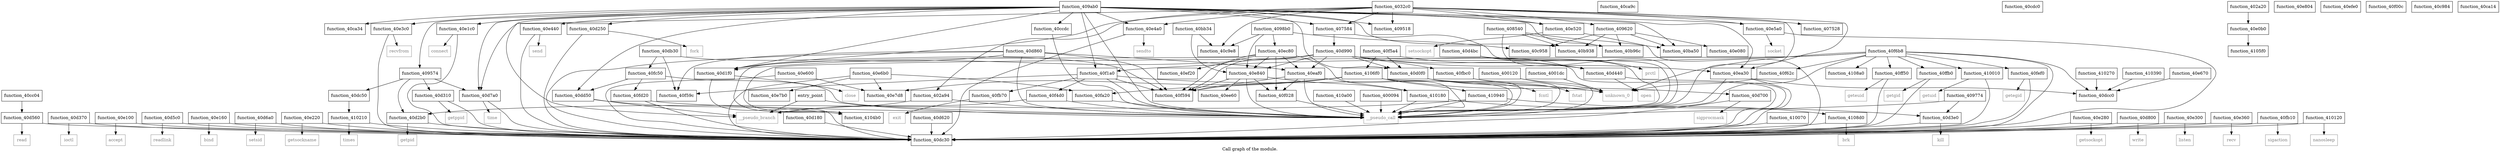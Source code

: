 digraph "Call graph of the module." {
  label="Call graph of the module.";
  node [shape=record];

  Node_function_40cc04 [label="{function_40cc04}"];
  Node_function_40d440 [label="{function_40d440}"];
  Node_function_40ca9c [label="{function_40ca9c}"];
  Node_function_40ccdc [label="{function_40ccdc}"];
  Node_function_40ca34 [label="{function_40ca34}"];
  Node_function_40cdc0 [label="{function_40cdc0}"];
  Node_function_40d0f0 [label="{function_40d0f0}"];
  Node_function_40dd50 [label="{function_40dd50}"];
  Node_function_40d180 [label="{function_40d180}"];
  Node_function_40d1f0 [label="{function_40d1f0}"];
  Node_function_40e4a0 [label="{function_40e4a0}"];
  Node_function_40d250 [label="{function_40d250}"];
  Node_function_40d2b0 [label="{function_40d2b0}"];
  Node_function_40e080 [label="{function_40e080}"];
  Node_function_40d310 [label="{function_40d310}"];
  Node_function_40d370 [label="{function_40d370}"];
  Node_function_40e0b0 [label="{function_40e0b0}"];
  Node_function_40d3e0 [label="{function_40d3e0}"];
  Node_function_40d560 [label="{function_40d560}"];
  Node_function_40e100 [label="{function_40e100}"];
  Node_function_40d5c0 [label="{function_40d5c0}"];
  Node_function_40d620 [label="{function_40d620}"];
  Node_function_40e160 [label="{function_40e160}"];
  Node_function_40d6a0 [label="{function_40d6a0}"];
  Node_function_40e1c0 [label="{function_40e1c0}"];
  Node_function_40d700 [label="{function_40d700}"];
  Node_function_40e220 [label="{function_40e220}"];
  Node_function_40d7a0 [label="{function_40d7a0}"];
  Node_function_40e280 [label="{function_40e280}"];
  Node_function_40d800 [label="{function_40d800}"];
  Node_function_40d860 [label="{function_40d860}"];
  Node_function_40e300 [label="{function_40e300}"];
  Node_function_40d990 [label="{function_40d990}"];
  Node_function_40e360 [label="{function_40e360}"];
  Node_function_40db30 [label="{function_40db30}"];
  Node_function_40dc30 [label="{function_40dc30}"];
  Node_function_40dc50 [label="{function_40dc50}"];
  Node_function_40e3c0 [label="{function_40e3c0}"];
  Node_function_40dcc0 [label="{function_40dcc0}"];
  Node_function_40e440 [label="{function_40e440}"];
  Node_function_40e5a0 [label="{function_40e5a0}"];
  Node_function_40e840 [label="{function_40e840}"];
  Node_function_40ea30 [label="{function_40ea30}"];
  Node_function_40eaf0 [label="{function_40eaf0}"];
  Node_function_40ec80 [label="{function_40ec80}"];
  Node_function_40ee60 [label="{function_40ee60}"];
  Node_function_40ef20 [label="{function_40ef20}"];
  Node_function_40e6b0 [label="{function_40e6b0}"];
  Node_function_40e7b0 [label="{function_40e7b0}"];
  Node_function_40e7d8 [label="{function_40e7d8}"];
  Node_function_40e804 [label="{function_40e804}"];
  Node_function_40e520 [label="{function_40e520}"];
  Node_function_40e600 [label="{function_40e600}"];
  Node_function_40e670 [label="{function_40e670}"];
  Node_getegid [color="gray50", fontcolor="gray50", label="{getegid}"];
  Node_geteuid [color="gray50", fontcolor="gray50", label="{geteuid}"];
  Node_getgid [color="gray50", fontcolor="gray50", label="{getgid}"];
  Node_getuid [color="gray50", fontcolor="gray50", label="{getuid}"];
  Node_nanosleep [color="gray50", fontcolor="gray50", label="{nanosleep}"];
  Node_times [color="gray50", fontcolor="gray50", label="{times}"];
  Node_brk [color="gray50", fontcolor="gray50", label="{brk}"];
  Node_function_40efe0 [label="{function_40efe0}"];
  Node_function_40f00c [label="{function_40f00c}"];
  Node_function_40f028 [label="{function_40f028}"];
  Node_function_40f1a0 [label="{function_40f1a0}"];
  Node_function_40f4d0 [label="{function_40f4d0}"];
  Node_function_40f594 [label="{function_40f594}"];
  Node_function_40f59c [label="{function_40f59c}"];
  Node_function_40f5a4 [label="{function_40f5a4}"];
  Node_function_40f62c [label="{function_40f62c}"];
  Node_function_40f6b8 [label="{function_40f6b8}"];
  Node_function_40fa20 [label="{function_40fa20}"];
  Node_function_40fb10 [label="{function_40fb10}"];
  Node_function_40fb70 [label="{function_40fb70}"];
  Node_function_40fbc0 [label="{function_40fbc0}"];
  Node_function_40fc50 [label="{function_40fc50}"];
  Node_function_40fd20 [label="{function_40fd20}"];
  Node_function_40fef0 [label="{function_40fef0}"];
  Node_function_40ff50 [label="{function_40ff50}"];
  Node_function_40ffb0 [label="{function_40ffb0}"];
  Node_function_410010 [label="{function_410010}"];
  Node_function_410070 [label="{function_410070}"];
  Node_function_410120 [label="{function_410120}"];
  Node_function_410180 [label="{function_410180}"];
  Node_function_410210 [label="{function_410210}"];
  Node_function_410270 [label="{function_410270}"];
  Node_function_410390 [label="{function_410390}"];
  Node_function_4104b0 [label="{function_4104b0}"];
  Node_function_4105f0 [label="{function_4105f0}"];
  Node_function_4106f0 [label="{function_4106f0}"];
  Node_function_4108a0 [label="{function_4108a0}"];
  Node_function_4108d0 [label="{function_4108d0}"];
  Node_function_410940 [label="{function_410940}"];
  Node_function_410a00 [label="{function_410a00}"];
  Node_unknown_0 [color="gray50", fontcolor="gray50", label="{unknown_0}"];
  Node_fcntl [color="gray50", fontcolor="gray50", label="{fcntl}"];
  Node_close [color="gray50", fontcolor="gray50", label="{close}"];
  Node_fork [color="gray50", fontcolor="gray50", label="{fork}"];
  Node_getpid [color="gray50", fontcolor="gray50", label="{getpid}"];
  Node_getppid [color="gray50", fontcolor="gray50", label="{getppid}"];
  Node_ioctl [color="gray50", fontcolor="gray50", label="{ioctl}"];
  Node_kill [color="gray50", fontcolor="gray50", label="{kill}"];
  Node_open [color="gray50", fontcolor="gray50", label="{open}"];
  Node_prctl [color="gray50", fontcolor="gray50", label="{prctl}"];
  Node_read [color="gray50", fontcolor="gray50", label="{read}"];
  Node_readlink [color="gray50", fontcolor="gray50", label="{readlink}"];
  Node_setsid [color="gray50", fontcolor="gray50", label="{setsid}"];
  Node_sigprocmask [color="gray50", fontcolor="gray50", label="{sigprocmask}"];
  Node_time [color="gray50", fontcolor="gray50", label="{time}"];
  Node_write [color="gray50", fontcolor="gray50", label="{write}"];
  Node_accept [color="gray50", fontcolor="gray50", label="{accept}"];
  Node_bind [color="gray50", fontcolor="gray50", label="{bind}"];
  Node_connect [color="gray50", fontcolor="gray50", label="{connect}"];
  Node_getsockname [color="gray50", fontcolor="gray50", label="{getsockname}"];
  Node_getsockopt [color="gray50", fontcolor="gray50", label="{getsockopt}"];
  Node_listen [color="gray50", fontcolor="gray50", label="{listen}"];
  Node_recv [color="gray50", fontcolor="gray50", label="{recv}"];
  Node_recvfrom [color="gray50", fontcolor="gray50", label="{recvfrom}"];
  Node_send [color="gray50", fontcolor="gray50", label="{send}"];
  Node_sendto [color="gray50", fontcolor="gray50", label="{sendto}"];
  Node_setsockopt [color="gray50", fontcolor="gray50", label="{setsockopt}"];
  Node_socket [color="gray50", fontcolor="gray50", label="{socket}"];
  Node_sigaction [color="gray50", fontcolor="gray50", label="{sigaction}"];
  Node_exit [color="gray50", fontcolor="gray50", label="{exit}"];
  Node_fstat [color="gray50", fontcolor="gray50", label="{fstat}"];
  Node_function_40d4bc [label="{function_40d4bc}"];
  Node___pseudo_call [color="gray50", fontcolor="gray50", label="{__pseudo_call}"];
  Node___pseudo_branch [color="gray50", fontcolor="gray50", label="{__pseudo_branch}"];
  Node_function_400094 [label="{function_400094}"];
  Node_function_400120 [label="{function_400120}"];
  Node_function_4001dc [label="{function_4001dc}"];
  Node_entry_point [label="{entry_point}"];
  Node_function_402a20 [label="{function_402a20}"];
  Node_function_402a94 [label="{function_402a94}"];
  Node_function_4032c0 [label="{function_4032c0}"];
  Node_function_409ab0 [label="{function_409ab0}"];
  Node_function_407528 [label="{function_407528}"];
  Node_function_407584 [label="{function_407584}"];
  Node_function_408540 [label="{function_408540}"];
  Node_function_409518 [label="{function_409518}"];
  Node_function_409574 [label="{function_409574}"];
  Node_function_409620 [label="{function_409620}"];
  Node_function_409774 [label="{function_409774}"];
  Node_function_4098b0 [label="{function_4098b0}"];
  Node_function_40b938 [label="{function_40b938}"];
  Node_function_40b96c [label="{function_40b96c}"];
  Node_function_40ba50 [label="{function_40ba50}"];
  Node_function_40bb34 [label="{function_40bb34}"];
  Node_function_40c958 [label="{function_40c958}"];
  Node_function_40c984 [label="{function_40c984}"];
  Node_function_40c9e8 [label="{function_40c9e8}"];
  Node_function_40ca14 [label="{function_40ca14}"];
  Node_function_40cc04 -> Node_function_40d560;
  Node_function_40d440 -> Node_function_40dc30;
  Node_function_40d440 -> Node_open;
  Node_function_40ccdc -> Node___pseudo_call;
  Node_function_40d0f0 -> Node_unknown_0;
  Node_function_40d0f0 -> Node_fcntl;
  Node_function_40d0f0 -> Node___pseudo_call;
  Node_function_40dd50 -> Node_function_4104b0;
  Node_function_40dd50 -> Node___pseudo_branch;
  Node_function_40d180 -> Node_function_40dc30;
  Node_function_40d1f0 -> Node_function_40dc30;
  Node_function_40d1f0 -> Node_close;
  Node_function_40e4a0 -> Node_function_40dc30;
  Node_function_40e4a0 -> Node_sendto;
  Node_function_40d250 -> Node_function_40dc30;
  Node_function_40d250 -> Node_fork;
  Node_function_40d2b0 -> Node_function_40dc30;
  Node_function_40d2b0 -> Node_getpid;
  Node_function_40d310 -> Node_function_40dc30;
  Node_function_40d310 -> Node_getppid;
  Node_function_40d370 -> Node_function_40dc30;
  Node_function_40d370 -> Node_ioctl;
  Node_function_40e0b0 -> Node_function_4105f0;
  Node_function_40d3e0 -> Node_function_40dc30;
  Node_function_40d3e0 -> Node_kill;
  Node_function_40d560 -> Node_function_40dc30;
  Node_function_40d560 -> Node_read;
  Node_function_40e100 -> Node_function_40dc30;
  Node_function_40e100 -> Node_accept;
  Node_function_40d5c0 -> Node_function_40dc30;
  Node_function_40d5c0 -> Node_readlink;
  Node_function_40d620 -> Node_function_40dc30;
  Node_function_40e160 -> Node_function_40dc30;
  Node_function_40e160 -> Node_bind;
  Node_function_40d6a0 -> Node_function_40dc30;
  Node_function_40d6a0 -> Node_setsid;
  Node_function_40e1c0 -> Node_function_40dc30;
  Node_function_40e1c0 -> Node_connect;
  Node_function_40d700 -> Node_function_40dc30;
  Node_function_40d700 -> Node_sigprocmask;
  Node_function_40e220 -> Node_function_40dc30;
  Node_function_40e220 -> Node_getsockname;
  Node_function_40d7a0 -> Node_function_40dc30;
  Node_function_40d7a0 -> Node_time;
  Node_function_40e280 -> Node_function_40dc30;
  Node_function_40e280 -> Node_getsockopt;
  Node_function_40d800 -> Node_function_40dc30;
  Node_function_40d800 -> Node_write;
  Node_function_40d860 -> Node_function_40d1f0;
  Node_function_40d860 -> Node_function_40dc30;
  Node_function_40d860 -> Node_function_40eaf0;
  Node_function_40d860 -> Node_function_40f594;
  Node_function_40d860 -> Node_function_40f59c;
  Node_function_40d860 -> Node___pseudo_call;
  Node_function_40e300 -> Node_function_40dc30;
  Node_function_40e300 -> Node_listen;
  Node_function_40d990 -> Node_function_40d440;
  Node_function_40d990 -> Node_function_40d0f0;
  Node_function_40d990 -> Node_function_40d1f0;
  Node_function_40d990 -> Node_function_40dc30;
  Node_function_40d990 -> Node_function_40e840;
  Node_function_40d990 -> Node_function_40ea30;
  Node_function_40d990 -> Node_function_40eaf0;
  Node_function_40d990 -> Node_function_40f594;
  Node_function_40d990 -> Node_function_40fbc0;
  Node_function_40e360 -> Node_function_40dc30;
  Node_function_40e360 -> Node_recv;
  Node_function_40db30 -> Node_function_40f594;
  Node_function_40db30 -> Node_function_40f59c;
  Node_function_40db30 -> Node_function_40fc50;
  Node_function_40dc50 -> Node_function_410210;
  Node_function_40e3c0 -> Node_function_40dc30;
  Node_function_40e3c0 -> Node_recvfrom;
  Node_function_40e440 -> Node_function_40dc30;
  Node_function_40e440 -> Node_send;
  Node_function_40e5a0 -> Node_function_40dc30;
  Node_function_40e5a0 -> Node_socket;
  Node_function_40e840 -> Node_function_40ee60;
  Node_function_40e840 -> Node_function_40f028;
  Node_function_40e840 -> Node_function_40f594;
  Node_function_40e840 -> Node_function_410180;
  Node_function_40e840 -> Node___pseudo_call;
  Node_function_40ea30 -> Node_function_40dc30;
  Node_function_40ea30 -> Node_function_40dcc0;
  Node_function_40ea30 -> Node___pseudo_call;
  Node_function_40eaf0 -> Node_function_40f028;
  Node_function_40eaf0 -> Node_function_40f594;
  Node_function_40eaf0 -> Node_function_410180;
  Node_function_40eaf0 -> Node___pseudo_call;
  Node_function_40ec80 -> Node_function_40e840;
  Node_function_40ec80 -> Node_function_40eaf0;
  Node_function_40ec80 -> Node_function_40ef20;
  Node_function_40ec80 -> Node_function_40f028;
  Node_function_40ec80 -> Node_function_40f594;
  Node_function_40ec80 -> Node_function_4104b0;
  Node_function_40ec80 -> Node___pseudo_call;
  Node_function_40e6b0 -> Node_function_40dc30;
  Node_function_40e6b0 -> Node_function_40e7b0;
  Node_function_40e6b0 -> Node_function_40e7d8;
  Node_function_40e6b0 -> Node_function_40fa20;
  Node_function_40e520 -> Node_function_40dc30;
  Node_function_40e520 -> Node_setsockopt;
  Node_function_40e600 -> Node_function_40dc30;
  Node_function_40e600 -> Node_function_40e7d8;
  Node_function_40e670 -> Node_function_40dcc0;
  Node_function_40f028 -> Node___pseudo_call;
  Node_function_40f1a0 -> Node_function_40f4d0;
  Node_function_40f1a0 -> Node_function_40f594;
  Node_function_40f1a0 -> Node_function_40f59c;
  Node_function_40f1a0 -> Node_function_40fb70;
  Node_function_40f1a0 -> Node_unknown_0;
  Node_function_40f1a0 -> Node___pseudo_call;
  Node_function_40f4d0 -> Node___pseudo_call;
  Node_function_40f4d0 -> Node___pseudo_branch;
  Node_function_40f5a4 -> Node_function_40d440;
  Node_function_40f5a4 -> Node_function_40d0f0;
  Node_function_40f5a4 -> Node_function_4106f0;
  Node_function_40f62c -> Node_unknown_0;
  Node_function_40f6b8 -> Node_function_40dc30;
  Node_function_40f6b8 -> Node_function_40dcc0;
  Node_function_40f6b8 -> Node_function_40f1a0;
  Node_function_40f6b8 -> Node_function_40f62c;
  Node_function_40f6b8 -> Node_function_40fef0;
  Node_function_40f6b8 -> Node_function_40ff50;
  Node_function_40f6b8 -> Node_function_40ffb0;
  Node_function_40f6b8 -> Node_function_410010;
  Node_function_40f6b8 -> Node_function_4104b0;
  Node_function_40f6b8 -> Node_function_4108a0;
  Node_function_40f6b8 -> Node_unknown_0;
  Node_function_40f6b8 -> Node___pseudo_call;
  Node_function_40fa20 -> Node___pseudo_call;
  Node_function_40fb10 -> Node_function_40dc30;
  Node_function_40fb10 -> Node_sigaction;
  Node_function_40fb70 -> Node_exit;
  Node_function_40fbc0 -> Node_fstat;
  Node_function_40fbc0 -> Node___pseudo_call;
  Node_function_40fc50 -> Node_function_40dd50;
  Node_function_40fc50 -> Node_function_40fd20;
  Node_function_40fc50 -> Node___pseudo_call;
  Node_function_40fd20 -> Node_function_40dc30;
  Node_function_40fd20 -> Node___pseudo_call;
  Node_function_40fef0 -> Node_function_40dc30;
  Node_function_40fef0 -> Node_getegid;
  Node_function_40ff50 -> Node_function_40dc30;
  Node_function_40ff50 -> Node_geteuid;
  Node_function_40ffb0 -> Node_function_40dc30;
  Node_function_40ffb0 -> Node_getgid;
  Node_function_410010 -> Node_function_40dc30;
  Node_function_410010 -> Node_getuid;
  Node_function_410070 -> Node_function_40dc30;
  Node_function_410120 -> Node_function_40dc30;
  Node_function_410120 -> Node_nanosleep;
  Node_function_410180 -> Node_function_4108d0;
  Node_function_410180 -> Node___pseudo_call;
  Node_function_410210 -> Node_function_40dc30;
  Node_function_410210 -> Node_times;
  Node_function_410270 -> Node_function_40dcc0;
  Node_function_410390 -> Node_function_40dcc0;
  Node_function_4106f0 -> Node_function_40d700;
  Node_function_4106f0 -> Node_function_40e7d8;
  Node_function_4106f0 -> Node_function_40f594;
  Node_function_4106f0 -> Node_function_40fa20;
  Node_function_4106f0 -> Node_function_410940;
  Node_function_4106f0 -> Node___pseudo_call;
  Node_function_4108d0 -> Node_function_40dc30;
  Node_function_4108d0 -> Node_brk;
  Node_function_410940 -> Node_function_40d2b0;
  Node_function_410940 -> Node_function_40d3e0;
  Node_function_410940 -> Node___pseudo_call;
  Node_function_410a00 -> Node___pseudo_call;
  Node_function_40d4bc -> Node_function_40d440;
  Node_function_40d4bc -> Node_prctl;
  Node_function_40d4bc -> Node___pseudo_call;
  Node_function_400094 -> Node___pseudo_call;
  Node_function_400120 -> Node_unknown_0;
  Node_function_400120 -> Node___pseudo_call;
  Node_function_4001dc -> Node_unknown_0;
  Node_entry_point -> Node___pseudo_call;
  Node_entry_point -> Node___pseudo_branch;
  Node_function_402a20 -> Node_function_40e0b0;
  Node_function_402a94 -> Node___pseudo_call;
  Node_function_402a94 -> Node___pseudo_branch;
  Node_function_4032c0 -> Node_function_40d1f0;
  Node_function_4032c0 -> Node_function_40e4a0;
  Node_function_4032c0 -> Node_function_40d7a0;
  Node_function_4032c0 -> Node_function_40e5a0;
  Node_function_4032c0 -> Node_function_40ea30;
  Node_function_4032c0 -> Node_function_40e520;
  Node_function_4032c0 -> Node___pseudo_call;
  Node_function_4032c0 -> Node_function_402a94;
  Node_function_4032c0 -> Node_function_407528;
  Node_function_4032c0 -> Node_function_407584;
  Node_function_4032c0 -> Node_function_409518;
  Node_function_4032c0 -> Node_function_409620;
  Node_function_4032c0 -> Node_function_40c9e8;
  Node_function_409ab0 -> Node_function_40ccdc;
  Node_function_409ab0 -> Node_function_40ca34;
  Node_function_409ab0 -> Node_function_40d0f0;
  Node_function_409ab0 -> Node_function_40dd50;
  Node_function_409ab0 -> Node_function_40d1f0;
  Node_function_409ab0 -> Node_function_40e4a0;
  Node_function_409ab0 -> Node_function_40d250;
  Node_function_409ab0 -> Node_function_40e1c0;
  Node_function_409ab0 -> Node_function_40d7a0;
  Node_function_409ab0 -> Node_function_40e3c0;
  Node_function_409ab0 -> Node_function_40e440;
  Node_function_409ab0 -> Node_function_40e5a0;
  Node_function_409ab0 -> Node_function_40ea30;
  Node_function_409ab0 -> Node_function_40e520;
  Node_function_409ab0 -> Node_function_40f1a0;
  Node_function_409ab0 -> Node___pseudo_call;
  Node_function_409ab0 -> Node___pseudo_branch;
  Node_function_409ab0 -> Node_function_407584;
  Node_function_409ab0 -> Node_function_409518;
  Node_function_409ab0 -> Node_function_409574;
  Node_function_409ab0 -> Node_function_40b938;
  Node_function_409ab0 -> Node_function_40b96c;
  Node_function_409ab0 -> Node_function_40ba50;
  Node_function_407584 -> Node_function_40d990;
  Node_function_407584 -> Node___pseudo_call;
  Node_function_408540 -> Node___pseudo_call;
  Node_function_408540 -> Node_function_40b938;
  Node_function_408540 -> Node_function_40b96c;
  Node_function_408540 -> Node_function_40ba50;
  Node_function_409574 -> Node_function_40d2b0;
  Node_function_409574 -> Node_function_40d310;
  Node_function_409574 -> Node_function_40d7a0;
  Node_function_409574 -> Node_function_40dc50;
  Node_function_409620 -> Node_function_40e080;
  Node_function_409620 -> Node_function_40b938;
  Node_function_409620 -> Node_function_40b96c;
  Node_function_409620 -> Node_function_40ba50;
  Node_function_409620 -> Node_function_40c958;
  Node_function_409774 -> Node_function_40d3e0;
  Node_function_409774 -> Node___pseudo_call;
  Node_function_4098b0 -> Node_function_40e840;
  Node_function_4098b0 -> Node_function_40ec80;
  Node_function_4098b0 -> Node_function_40c958;
  Node_function_4098b0 -> Node_function_40c9e8;
  Node_function_40bb34 -> Node_function_40e840;
  Node_function_40bb34 -> Node_function_40c9e8;
}
